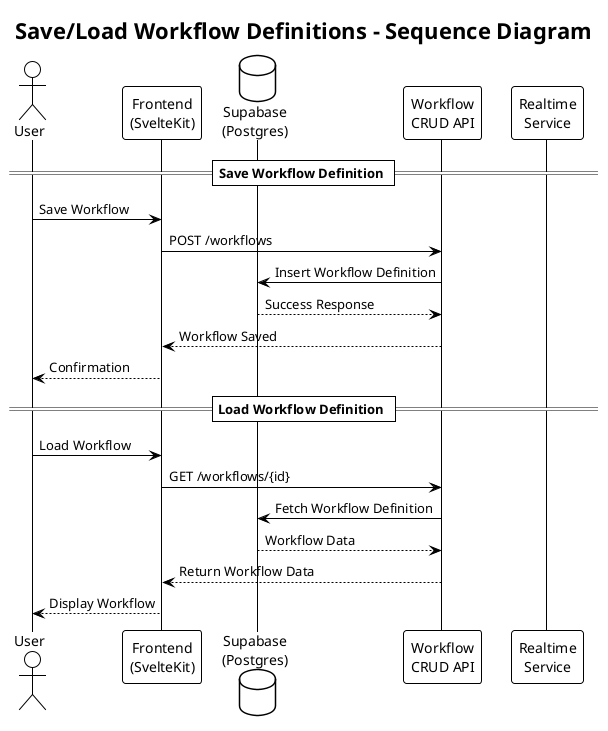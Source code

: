 @startuml
!theme plain

title Save/Load Workflow Definitions - Sequence Diagram

actor User as user
participant "Frontend\n(SvelteKit)" as frontend
database "Supabase\n(Postgres)" as database
participant "Workflow\nCRUD API" as crudAPI
participant "Realtime\nService" as realtime

== Save Workflow Definition ==
user -> frontend : Save Workflow
frontend -> crudAPI : POST /workflows
crudAPI -> database : Insert Workflow Definition
database --> crudAPI : Success Response
crudAPI --> frontend : Workflow Saved
frontend --> user : Confirmation

== Load Workflow Definition ==
user -> frontend : Load Workflow
frontend -> crudAPI : GET /workflows/{id}
crudAPI -> database : Fetch Workflow Definition
database --> crudAPI : Workflow Data
crudAPI --> frontend : Return Workflow Data
frontend --> user : Display Workflow

@enduml